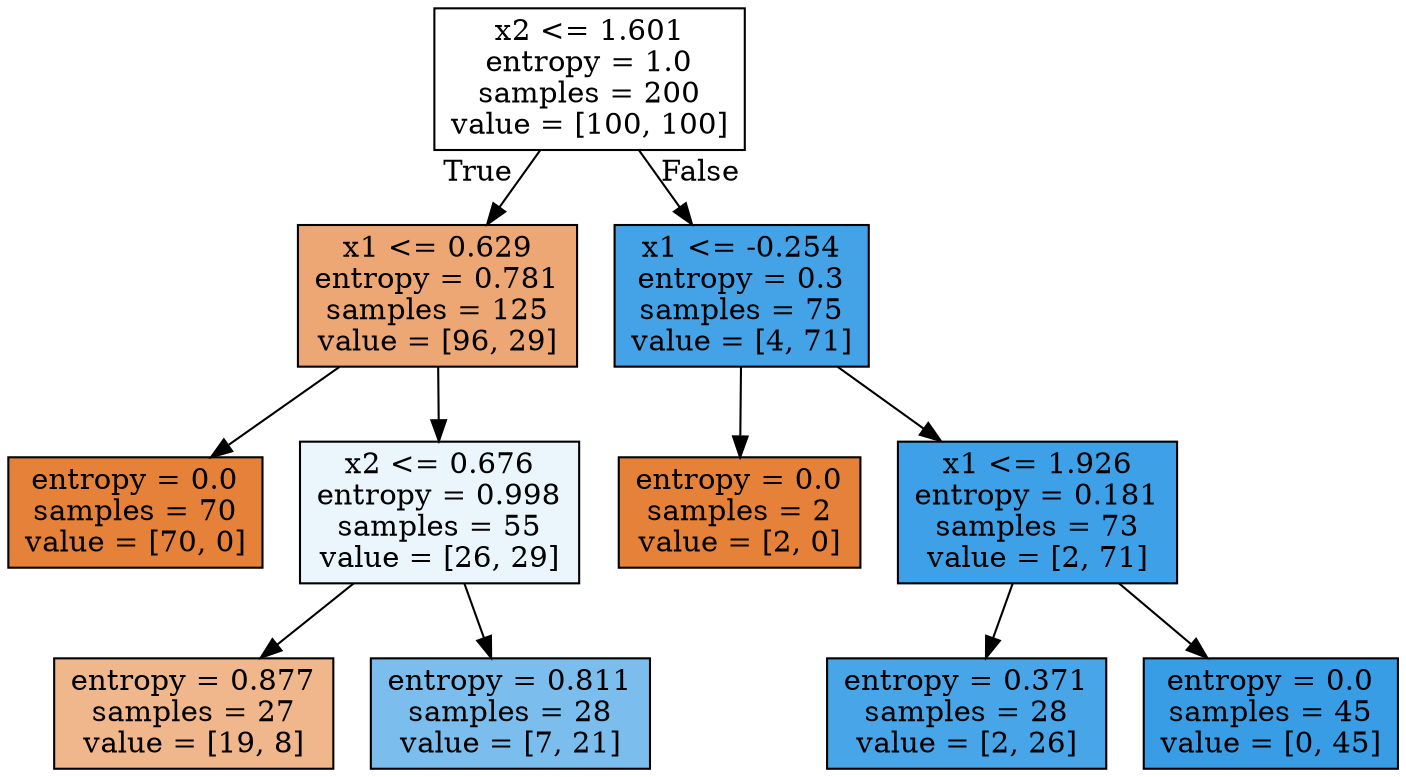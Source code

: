 digraph Tree {
node [shape=box, style="filled", color="black"] ;
0 [label="x2 <= 1.601\nentropy = 1.0\nsamples = 200\nvalue = [100, 100]", fillcolor="#e5813900"] ;
1 [label="x1 <= 0.629\nentropy = 0.781\nsamples = 125\nvalue = [96, 29]", fillcolor="#e58139b2"] ;
0 -> 1 [labeldistance=2.5, labelangle=45, headlabel="True"] ;
2 [label="entropy = 0.0\nsamples = 70\nvalue = [70, 0]", fillcolor="#e58139ff"] ;
1 -> 2 ;
3 [label="x2 <= 0.676\nentropy = 0.998\nsamples = 55\nvalue = [26, 29]", fillcolor="#399de51a"] ;
1 -> 3 ;
4 [label="entropy = 0.877\nsamples = 27\nvalue = [19, 8]", fillcolor="#e5813994"] ;
3 -> 4 ;
5 [label="entropy = 0.811\nsamples = 28\nvalue = [7, 21]", fillcolor="#399de5aa"] ;
3 -> 5 ;
6 [label="x1 <= -0.254\nentropy = 0.3\nsamples = 75\nvalue = [4, 71]", fillcolor="#399de5f1"] ;
0 -> 6 [labeldistance=2.5, labelangle=-45, headlabel="False"] ;
7 [label="entropy = 0.0\nsamples = 2\nvalue = [2, 0]", fillcolor="#e58139ff"] ;
6 -> 7 ;
8 [label="x1 <= 1.926\nentropy = 0.181\nsamples = 73\nvalue = [2, 71]", fillcolor="#399de5f8"] ;
6 -> 8 ;
9 [label="entropy = 0.371\nsamples = 28\nvalue = [2, 26]", fillcolor="#399de5eb"] ;
8 -> 9 ;
10 [label="entropy = 0.0\nsamples = 45\nvalue = [0, 45]", fillcolor="#399de5ff"] ;
8 -> 10 ;
}